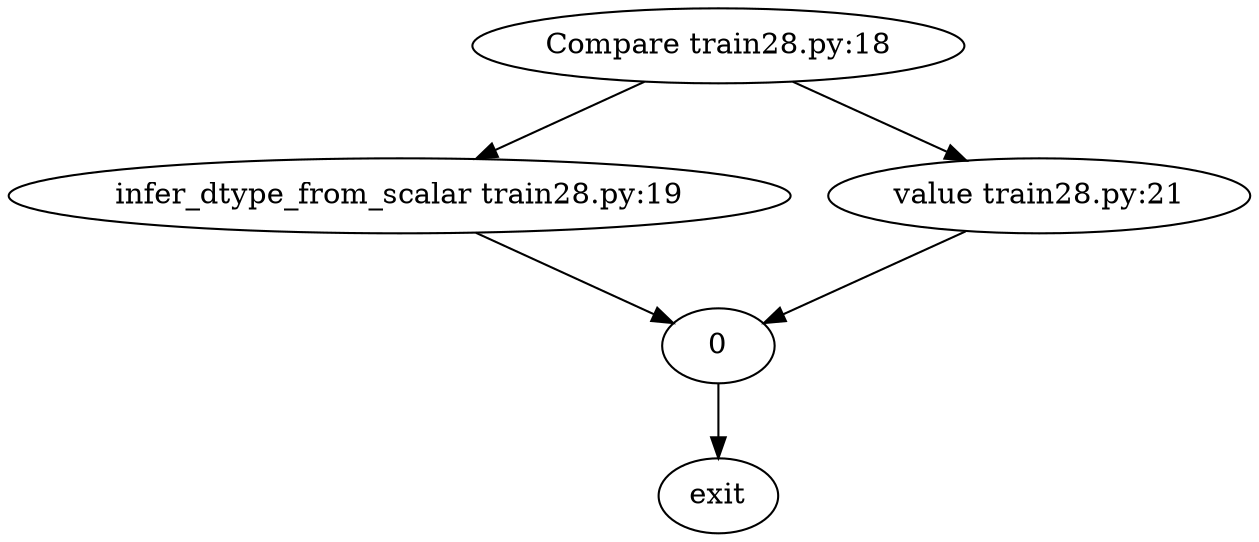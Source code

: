 strict digraph {"Compare train28.py:18" -> "infer_dtype_from_scalar train28.py:19"
-> "0"
"Compare train28.py:18" -> "value train28.py:21"
-> "0"
->
exit
}